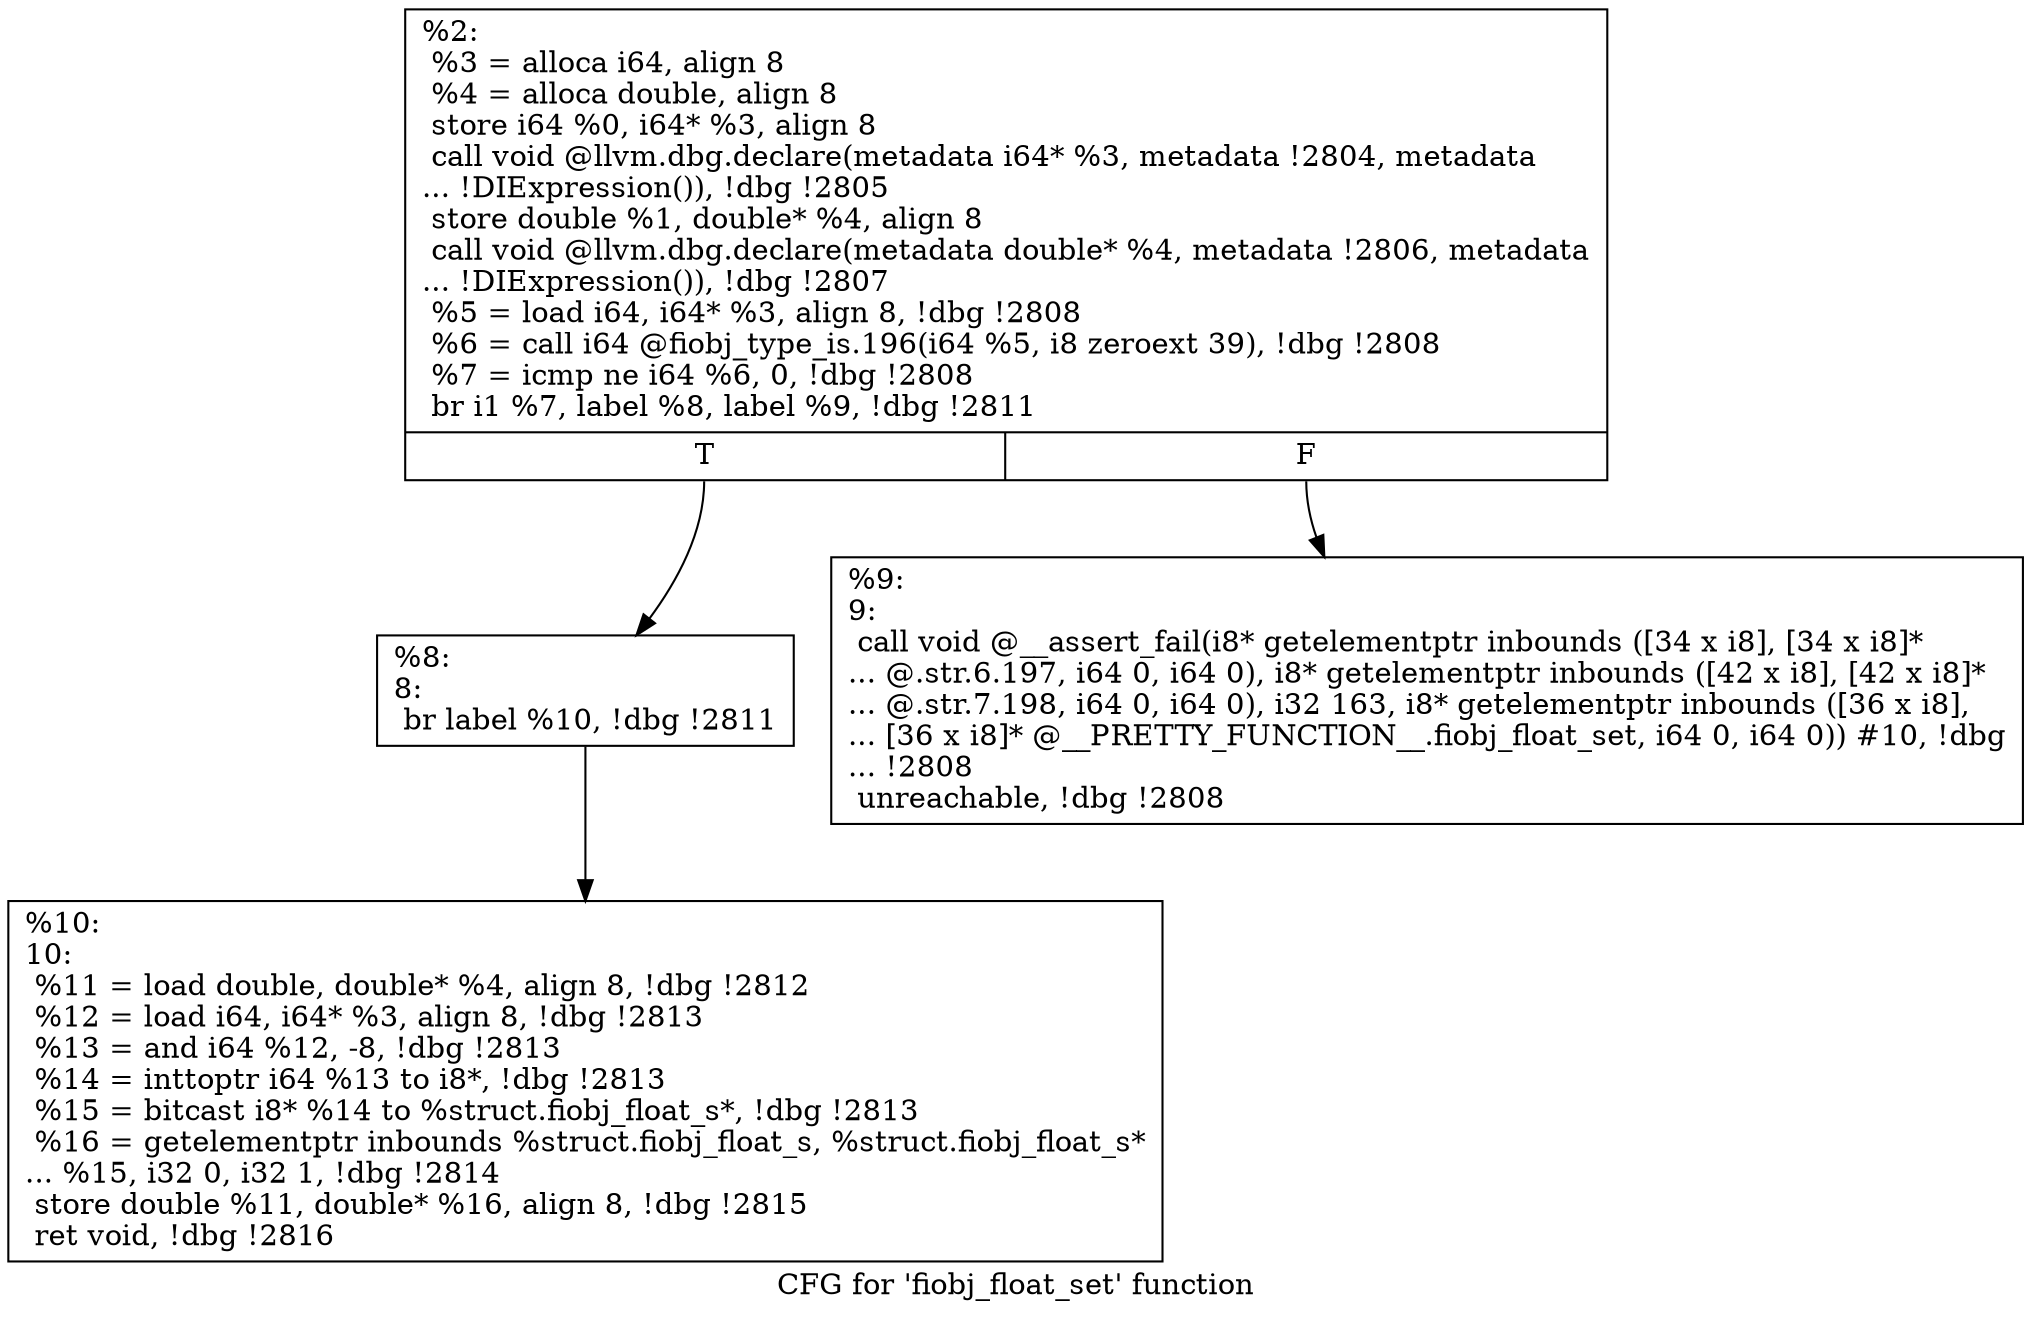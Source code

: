 digraph "CFG for 'fiobj_float_set' function" {
	label="CFG for 'fiobj_float_set' function";

	Node0x556852021b90 [shape=record,label="{%2:\l  %3 = alloca i64, align 8\l  %4 = alloca double, align 8\l  store i64 %0, i64* %3, align 8\l  call void @llvm.dbg.declare(metadata i64* %3, metadata !2804, metadata\l... !DIExpression()), !dbg !2805\l  store double %1, double* %4, align 8\l  call void @llvm.dbg.declare(metadata double* %4, metadata !2806, metadata\l... !DIExpression()), !dbg !2807\l  %5 = load i64, i64* %3, align 8, !dbg !2808\l  %6 = call i64 @fiobj_type_is.196(i64 %5, i8 zeroext 39), !dbg !2808\l  %7 = icmp ne i64 %6, 0, !dbg !2808\l  br i1 %7, label %8, label %9, !dbg !2811\l|{<s0>T|<s1>F}}"];
	Node0x556852021b90:s0 -> Node0x556852023500;
	Node0x556852021b90:s1 -> Node0x556852023550;
	Node0x556852023500 [shape=record,label="{%8:\l8:                                                \l  br label %10, !dbg !2811\l}"];
	Node0x556852023500 -> Node0x5568520235a0;
	Node0x556852023550 [shape=record,label="{%9:\l9:                                                \l  call void @__assert_fail(i8* getelementptr inbounds ([34 x i8], [34 x i8]*\l... @.str.6.197, i64 0, i64 0), i8* getelementptr inbounds ([42 x i8], [42 x i8]*\l... @.str.7.198, i64 0, i64 0), i32 163, i8* getelementptr inbounds ([36 x i8],\l... [36 x i8]* @__PRETTY_FUNCTION__.fiobj_float_set, i64 0, i64 0)) #10, !dbg\l... !2808\l  unreachable, !dbg !2808\l}"];
	Node0x5568520235a0 [shape=record,label="{%10:\l10:                                               \l  %11 = load double, double* %4, align 8, !dbg !2812\l  %12 = load i64, i64* %3, align 8, !dbg !2813\l  %13 = and i64 %12, -8, !dbg !2813\l  %14 = inttoptr i64 %13 to i8*, !dbg !2813\l  %15 = bitcast i8* %14 to %struct.fiobj_float_s*, !dbg !2813\l  %16 = getelementptr inbounds %struct.fiobj_float_s, %struct.fiobj_float_s*\l... %15, i32 0, i32 1, !dbg !2814\l  store double %11, double* %16, align 8, !dbg !2815\l  ret void, !dbg !2816\l}"];
}
